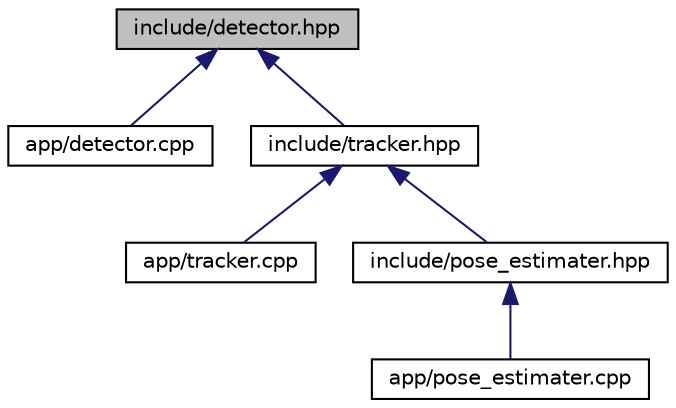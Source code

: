 digraph "include/detector.hpp"
{
 // LATEX_PDF_SIZE
  bgcolor="transparent";
  edge [fontname="Helvetica",fontsize="10",labelfontname="Helvetica",labelfontsize="10"];
  node [fontname="Helvetica",fontsize="10",shape=record];
  Node1 [label="include/detector.hpp",height=0.2,width=0.4,color="black", fillcolor="grey75", style="filled", fontcolor="black",tooltip=" "];
  Node1 -> Node2 [dir="back",color="midnightblue",fontsize="10",style="solid",fontname="Helvetica"];
  Node2 [label="app/detector.cpp",height=0.2,width=0.4,color="black",URL="$detector_8cpp.html",tooltip="Implementation of the Detector class for object detection."];
  Node1 -> Node3 [dir="back",color="midnightblue",fontsize="10",style="solid",fontname="Helvetica"];
  Node3 [label="include/tracker.hpp",height=0.2,width=0.4,color="black",URL="$tracker_8hpp.html",tooltip=" "];
  Node3 -> Node4 [dir="back",color="midnightblue",fontsize="10",style="solid",fontname="Helvetica"];
  Node4 [label="app/tracker.cpp",height=0.2,width=0.4,color="black",URL="$tracker_8cpp.html",tooltip="Implementation of the Tracker class for pose tracking."];
  Node3 -> Node5 [dir="back",color="midnightblue",fontsize="10",style="solid",fontname="Helvetica"];
  Node5 [label="include/pose_estimater.hpp",height=0.2,width=0.4,color="black",URL="$pose__estimater_8hpp.html",tooltip=" "];
  Node5 -> Node6 [dir="back",color="midnightblue",fontsize="10",style="solid",fontname="Helvetica"];
  Node6 [label="app/pose_estimater.cpp",height=0.2,width=0.4,color="black",URL="$pose__estimater_8cpp.html",tooltip="Implementation of the pose_estimater class."];
}
